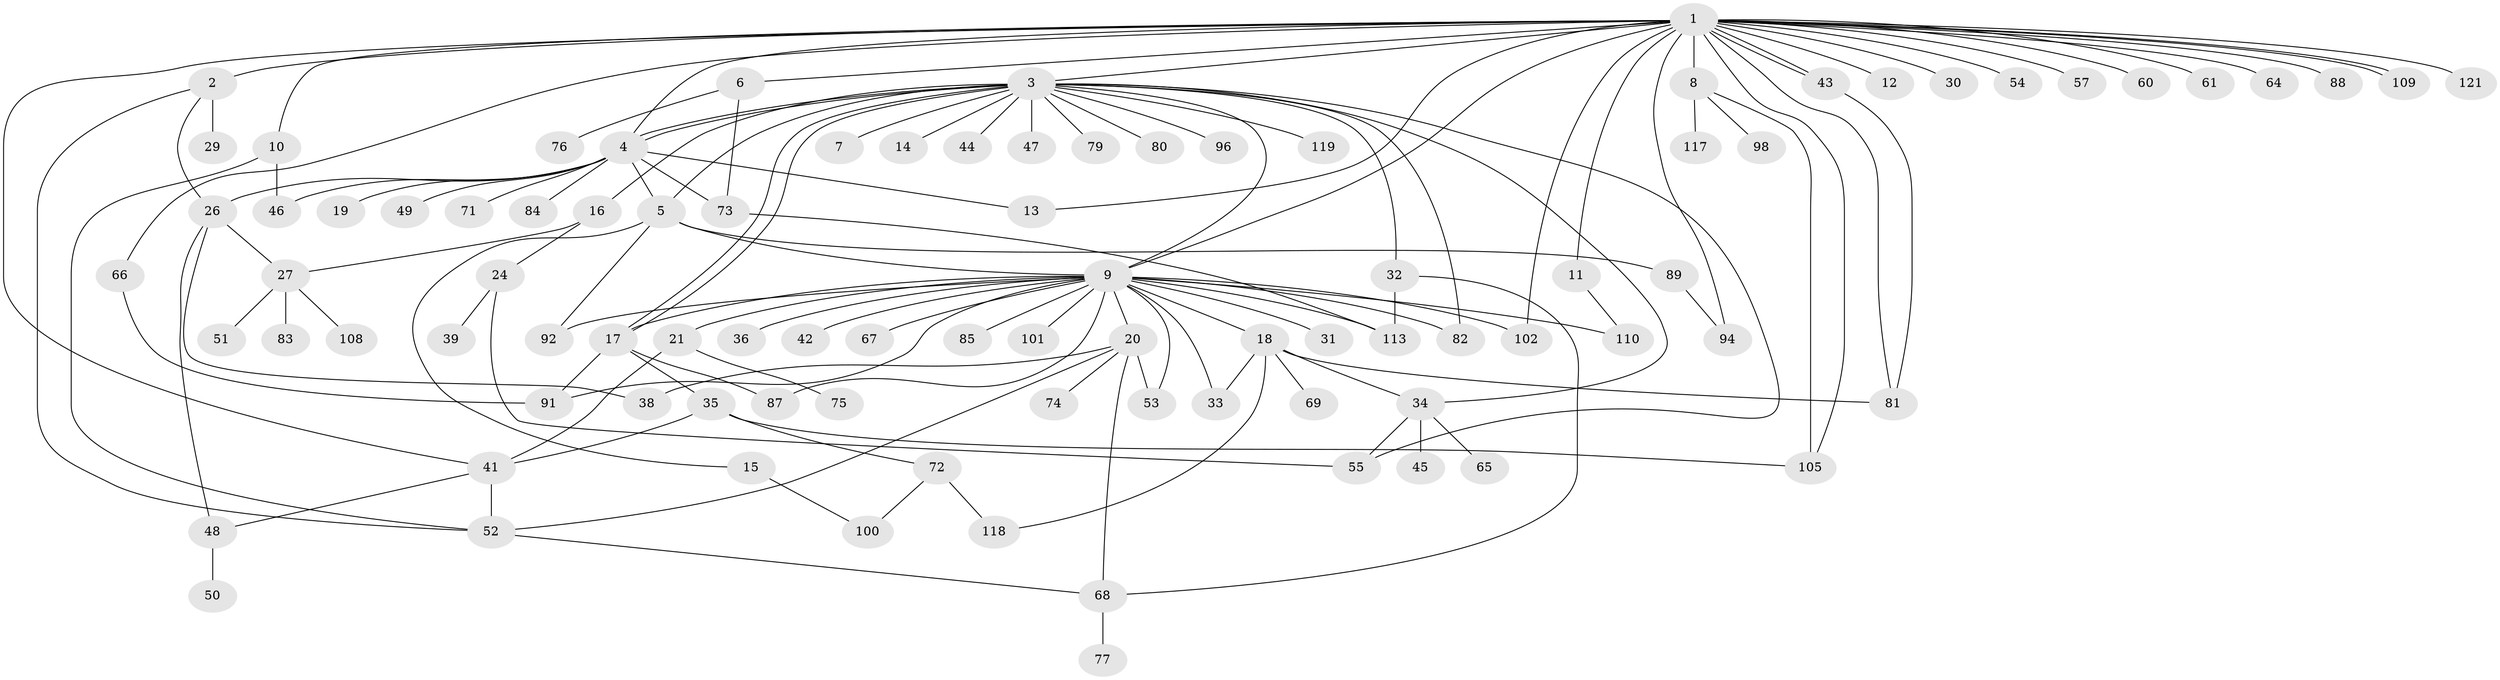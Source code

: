 // original degree distribution, {31: 0.008264462809917356, 4: 0.09917355371900827, 18: 0.008264462809917356, 14: 0.008264462809917356, 7: 0.01652892561983471, 1: 0.4214876033057851, 2: 0.2066115702479339, 24: 0.008264462809917356, 3: 0.1652892561983471, 6: 0.024793388429752067, 5: 0.03305785123966942}
// Generated by graph-tools (version 1.1) at 2025/41/03/06/25 10:41:49]
// undirected, 92 vertices, 135 edges
graph export_dot {
graph [start="1"]
  node [color=gray90,style=filled];
  1 [super="+23"];
  2 [super="+112"];
  3 [super="+59"];
  4 [super="+56"];
  5 [super="+120"];
  6 [super="+95"];
  7;
  8 [super="+28"];
  9 [super="+90"];
  10 [super="+99"];
  11 [super="+78"];
  12;
  13;
  14;
  15;
  16;
  17 [super="+63"];
  18 [super="+40"];
  19;
  20 [super="+22"];
  21;
  24 [super="+25"];
  26 [super="+62"];
  27 [super="+37"];
  29;
  30;
  31;
  32;
  33;
  34 [super="+114"];
  35;
  36 [super="+70"];
  38 [super="+97"];
  39;
  41 [super="+115"];
  42;
  43;
  44;
  45 [super="+58"];
  46;
  47;
  48 [super="+107"];
  49;
  50;
  51;
  52;
  53;
  54;
  55 [super="+111"];
  57;
  60;
  61;
  64;
  65;
  66 [super="+116"];
  67;
  68 [super="+93"];
  69;
  71;
  72;
  73 [super="+103"];
  74;
  75;
  76;
  77;
  79;
  80;
  81;
  82 [super="+86"];
  83;
  84;
  85;
  87;
  88;
  89;
  91;
  92;
  94;
  96;
  98 [super="+106"];
  100 [super="+104"];
  101;
  102;
  105;
  108;
  109;
  110;
  113;
  117;
  118;
  119;
  121;
  1 -- 2 [weight=2];
  1 -- 3;
  1 -- 4 [weight=2];
  1 -- 6;
  1 -- 8;
  1 -- 9;
  1 -- 10 [weight=2];
  1 -- 11;
  1 -- 12;
  1 -- 13;
  1 -- 41;
  1 -- 43;
  1 -- 43;
  1 -- 54;
  1 -- 57;
  1 -- 60;
  1 -- 61;
  1 -- 64;
  1 -- 66;
  1 -- 81;
  1 -- 88;
  1 -- 94;
  1 -- 102;
  1 -- 105;
  1 -- 109;
  1 -- 109;
  1 -- 121;
  1 -- 30;
  2 -- 26;
  2 -- 29;
  2 -- 52;
  3 -- 4;
  3 -- 4;
  3 -- 5;
  3 -- 7;
  3 -- 9;
  3 -- 14;
  3 -- 16;
  3 -- 17 [weight=2];
  3 -- 17;
  3 -- 32;
  3 -- 34;
  3 -- 44;
  3 -- 47;
  3 -- 82;
  3 -- 96;
  3 -- 119;
  3 -- 80;
  3 -- 55;
  3 -- 79;
  4 -- 5;
  4 -- 13;
  4 -- 19;
  4 -- 46;
  4 -- 49;
  4 -- 71;
  4 -- 73;
  4 -- 84;
  4 -- 26;
  5 -- 15;
  5 -- 89;
  5 -- 92;
  5 -- 9;
  6 -- 73;
  6 -- 76;
  8 -- 105;
  8 -- 98;
  8 -- 117;
  9 -- 17 [weight=2];
  9 -- 18;
  9 -- 20;
  9 -- 21;
  9 -- 31;
  9 -- 33 [weight=2];
  9 -- 36;
  9 -- 42;
  9 -- 53;
  9 -- 67;
  9 -- 82;
  9 -- 85;
  9 -- 87;
  9 -- 91;
  9 -- 92;
  9 -- 101;
  9 -- 102;
  9 -- 110;
  9 -- 113;
  10 -- 52;
  10 -- 46;
  11 -- 110;
  15 -- 100;
  16 -- 24;
  16 -- 27;
  17 -- 35;
  17 -- 87;
  17 -- 91;
  18 -- 33;
  18 -- 34;
  18 -- 69;
  18 -- 81;
  18 -- 118;
  20 -- 53;
  20 -- 74;
  20 -- 52;
  20 -- 68;
  20 -- 38;
  21 -- 41;
  21 -- 75;
  24 -- 39;
  24 -- 55;
  26 -- 38;
  26 -- 48;
  26 -- 27;
  27 -- 108;
  27 -- 83;
  27 -- 51;
  32 -- 113;
  32 -- 68;
  34 -- 45;
  34 -- 65;
  34 -- 55;
  35 -- 41;
  35 -- 72;
  35 -- 105;
  41 -- 48;
  41 -- 52;
  43 -- 81;
  48 -- 50;
  52 -- 68;
  66 -- 91;
  68 -- 77;
  72 -- 100;
  72 -- 118;
  73 -- 113;
  89 -- 94;
}
